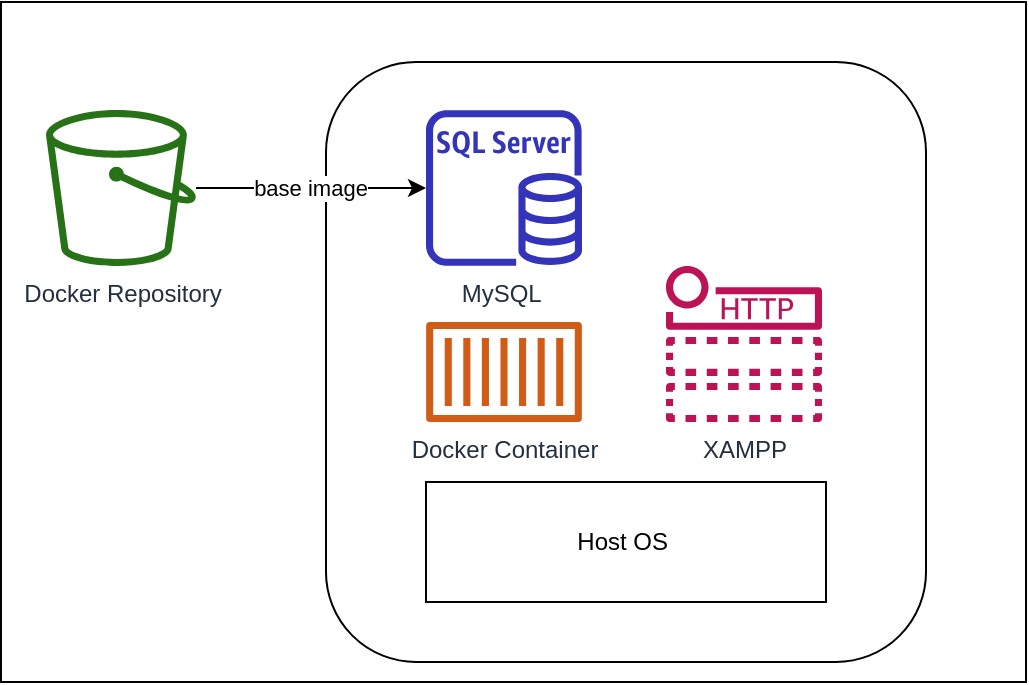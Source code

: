 <mxfile version="13.1.14" type="device" pages="3"><diagram id="Ht1M8jgEwFfnCIfOTk4-" name="Testumgebung MySQL"><mxGraphModel dx="1662" dy="1540" grid="1" gridSize="10" guides="1" tooltips="1" connect="1" arrows="1" fold="1" page="1" pageScale="1" pageWidth="1169" pageHeight="827" math="0" shadow="0"><root><mxCell id="0"/><mxCell id="1" parent="0"/><mxCell id="OrUhhqcgwLRyWvgkodlV-55" value="" style="rounded=0;whiteSpace=wrap;html=1;" vertex="1" parent="1"><mxGeometry x="7.5" y="-820" width="512.5" height="340" as="geometry"/></mxCell><mxCell id="OrUhhqcgwLRyWvgkodlV-5" value="" style="rounded=1;whiteSpace=wrap;html=1;" vertex="1" parent="1"><mxGeometry x="170" y="-790" width="300" height="300" as="geometry"/></mxCell><mxCell id="OrUhhqcgwLRyWvgkodlV-10" value="base image" style="edgeStyle=orthogonalEdgeStyle;rounded=0;orthogonalLoop=1;jettySize=auto;html=1;" edge="1" parent="1" source="UEzPUAAOIrF-is8g5C7q-177" target="OrUhhqcgwLRyWvgkodlV-3"><mxGeometry relative="1" as="geometry"><Array as="points"><mxPoint x="160" y="-727"/><mxPoint x="160" y="-727"/></Array></mxGeometry></mxCell><mxCell id="UEzPUAAOIrF-is8g5C7q-177" value="Docker Repository" style="outlineConnect=0;fontColor=#232F3E;gradientColor=none;fillColor=#277116;strokeColor=none;dashed=0;verticalLabelPosition=bottom;verticalAlign=top;align=center;html=1;fontSize=12;fontStyle=0;aspect=fixed;pointerEvents=1;shape=mxgraph.aws4.bucket;labelBackgroundColor=#ffffff;" parent="1" vertex="1"><mxGeometry x="30" y="-766" width="75" height="78" as="geometry"/></mxCell><mxCell id="OrUhhqcgwLRyWvgkodlV-3" value="MySQL&amp;nbsp;" style="outlineConnect=0;fontColor=#232F3E;gradientColor=none;fillColor=#3334B9;strokeColor=none;dashed=0;verticalLabelPosition=bottom;verticalAlign=top;align=center;html=1;fontSize=12;fontStyle=0;aspect=fixed;pointerEvents=1;shape=mxgraph.aws4.rds_sql_server_instance;" vertex="1" parent="1"><mxGeometry x="220" y="-766" width="78" height="78" as="geometry"/></mxCell><mxCell id="OrUhhqcgwLRyWvgkodlV-4" value="Docker Container" style="outlineConnect=0;fontColor=#232F3E;gradientColor=none;fillColor=#D05C17;strokeColor=none;dashed=0;verticalLabelPosition=bottom;verticalAlign=top;align=center;html=1;fontSize=12;fontStyle=0;aspect=fixed;pointerEvents=1;shape=mxgraph.aws4.container_1;" vertex="1" parent="1"><mxGeometry x="220" y="-660" width="78" height="50" as="geometry"/></mxCell><mxCell id="OrUhhqcgwLRyWvgkodlV-6" value="Host OS&amp;nbsp;" style="rounded=0;whiteSpace=wrap;html=1;" vertex="1" parent="1"><mxGeometry x="220" y="-580" width="200" height="60" as="geometry"/></mxCell><mxCell id="OrUhhqcgwLRyWvgkodlV-8" value="XAMPP" style="outlineConnect=0;fontColor=#232F3E;gradientColor=none;fillColor=#BC1356;strokeColor=none;dashed=0;verticalLabelPosition=bottom;verticalAlign=top;align=center;html=1;fontSize=12;fontStyle=0;aspect=fixed;pointerEvents=1;shape=mxgraph.aws4.http_notification;" vertex="1" parent="1"><mxGeometry x="340" y="-688" width="78" height="78" as="geometry"/></mxCell></root></mxGraphModel></diagram><diagram id="s1cNJxJRUsAx9vm8YYvA" name="Testumgebung MySQL Cluster"><mxGraphModel dx="1662" dy="1882" grid="1" gridSize="10" guides="1" tooltips="1" connect="1" arrows="1" fold="1" page="1" pageScale="1" pageWidth="827" pageHeight="1169" math="0" shadow="0"><root><mxCell id="3g7zQXU9kRCTcSNn7ZMQ-0"/><mxCell id="3g7zQXU9kRCTcSNn7ZMQ-1" parent="3g7zQXU9kRCTcSNn7ZMQ-0"/><mxCell id="3g7zQXU9kRCTcSNn7ZMQ-2" value="" style="rounded=0;whiteSpace=wrap;html=1;" vertex="1" parent="3g7zQXU9kRCTcSNn7ZMQ-1"><mxGeometry x="70" y="-900" width="1160" height="470" as="geometry"/></mxCell><mxCell id="3g7zQXU9kRCTcSNn7ZMQ-3" value="" style="rounded=1;whiteSpace=wrap;html=1;" vertex="1" parent="3g7zQXU9kRCTcSNn7ZMQ-1"><mxGeometry x="220" y="-770" width="800" height="300" as="geometry"/></mxCell><mxCell id="3g7zQXU9kRCTcSNn7ZMQ-4" value="" style="edgeStyle=orthogonalEdgeStyle;rounded=0;orthogonalLoop=1;jettySize=auto;html=1;" edge="1" parent="3g7zQXU9kRCTcSNn7ZMQ-1" source="3g7zQXU9kRCTcSNn7ZMQ-10" target="3g7zQXU9kRCTcSNn7ZMQ-11"><mxGeometry relative="1" as="geometry"><Array as="points"><mxPoint x="137" y="-788"/><mxPoint x="309" y="-788"/></Array></mxGeometry></mxCell><mxCell id="3g7zQXU9kRCTcSNn7ZMQ-5" style="edgeStyle=orthogonalEdgeStyle;rounded=0;orthogonalLoop=1;jettySize=auto;html=1;" edge="1" parent="3g7zQXU9kRCTcSNn7ZMQ-1" source="3g7zQXU9kRCTcSNn7ZMQ-10" target="3g7zQXU9kRCTcSNn7ZMQ-17"><mxGeometry relative="1" as="geometry"><Array as="points"><mxPoint x="137" y="-798"/><mxPoint x="409" y="-798"/></Array></mxGeometry></mxCell><mxCell id="3g7zQXU9kRCTcSNn7ZMQ-6" style="edgeStyle=orthogonalEdgeStyle;rounded=0;orthogonalLoop=1;jettySize=auto;html=1;" edge="1" parent="3g7zQXU9kRCTcSNn7ZMQ-1" source="3g7zQXU9kRCTcSNn7ZMQ-10" target="3g7zQXU9kRCTcSNn7ZMQ-18"><mxGeometry relative="1" as="geometry"><Array as="points"><mxPoint x="138" y="-808"/><mxPoint x="509" y="-808"/></Array></mxGeometry></mxCell><mxCell id="3g7zQXU9kRCTcSNn7ZMQ-7" style="edgeStyle=orthogonalEdgeStyle;rounded=0;orthogonalLoop=1;jettySize=auto;html=1;" edge="1" parent="3g7zQXU9kRCTcSNn7ZMQ-1" source="3g7zQXU9kRCTcSNn7ZMQ-10" target="3g7zQXU9kRCTcSNn7ZMQ-20"><mxGeometry relative="1" as="geometry"><Array as="points"><mxPoint x="137" y="-818"/><mxPoint x="609" y="-818"/></Array></mxGeometry></mxCell><mxCell id="3g7zQXU9kRCTcSNn7ZMQ-8" style="edgeStyle=orthogonalEdgeStyle;rounded=0;orthogonalLoop=1;jettySize=auto;html=1;" edge="1" parent="3g7zQXU9kRCTcSNn7ZMQ-1" source="3g7zQXU9kRCTcSNn7ZMQ-10" target="3g7zQXU9kRCTcSNn7ZMQ-22"><mxGeometry relative="1" as="geometry"><Array as="points"><mxPoint x="137" y="-830"/><mxPoint x="709" y="-830"/></Array></mxGeometry></mxCell><mxCell id="3g7zQXU9kRCTcSNn7ZMQ-9" style="edgeStyle=orthogonalEdgeStyle;rounded=0;orthogonalLoop=1;jettySize=auto;html=1;" edge="1" parent="3g7zQXU9kRCTcSNn7ZMQ-1" source="3g7zQXU9kRCTcSNn7ZMQ-10" target="3g7zQXU9kRCTcSNn7ZMQ-24"><mxGeometry relative="1" as="geometry"><Array as="points"><mxPoint x="137" y="-840"/><mxPoint x="800" y="-840"/></Array></mxGeometry></mxCell><mxCell id="3g7zQXU9kRCTcSNn7ZMQ-10" value="Docker Repository" style="outlineConnect=0;fontColor=#232F3E;gradientColor=none;fillColor=#277116;strokeColor=none;dashed=0;verticalLabelPosition=bottom;verticalAlign=top;align=center;html=1;fontSize=12;fontStyle=0;aspect=fixed;pointerEvents=1;shape=mxgraph.aws4.bucket;labelBackgroundColor=#ffffff;" vertex="1" parent="3g7zQXU9kRCTcSNn7ZMQ-1"><mxGeometry x="100" y="-748" width="75" height="78" as="geometry"/></mxCell><mxCell id="3g7zQXU9kRCTcSNn7ZMQ-11" value="MySQL Cluster" style="outlineConnect=0;fontColor=#232F3E;gradientColor=none;fillColor=#3334B9;strokeColor=none;dashed=0;verticalLabelPosition=bottom;verticalAlign=top;align=center;html=1;fontSize=12;fontStyle=0;aspect=fixed;pointerEvents=1;shape=mxgraph.aws4.rds_sql_server_instance;" vertex="1" parent="3g7zQXU9kRCTcSNn7ZMQ-1"><mxGeometry x="270" y="-740" width="78" height="78" as="geometry"/></mxCell><mxCell id="3g7zQXU9kRCTcSNn7ZMQ-12" value="Docker Container" style="outlineConnect=0;fontColor=#232F3E;gradientColor=none;fillColor=#D05C17;strokeColor=none;dashed=0;verticalLabelPosition=bottom;verticalAlign=top;align=center;html=1;fontSize=12;fontStyle=0;aspect=fixed;pointerEvents=1;shape=mxgraph.aws4.container_1;" vertex="1" parent="3g7zQXU9kRCTcSNn7ZMQ-1"><mxGeometry x="270" y="-634" width="78" height="50" as="geometry"/></mxCell><mxCell id="3g7zQXU9kRCTcSNn7ZMQ-13" value="Host OS&amp;nbsp;" style="rounded=0;whiteSpace=wrap;html=1;" vertex="1" parent="3g7zQXU9kRCTcSNn7ZMQ-1"><mxGeometry x="260" y="-560" width="710" height="60" as="geometry"/></mxCell><mxCell id="3g7zQXU9kRCTcSNn7ZMQ-14" value="XAMPP" style="outlineConnect=0;fontColor=#232F3E;gradientColor=none;fillColor=#BC1356;strokeColor=none;dashed=0;verticalLabelPosition=bottom;verticalAlign=top;align=center;html=1;fontSize=12;fontStyle=0;aspect=fixed;pointerEvents=1;shape=mxgraph.aws4.http_notification;" vertex="1" parent="3g7zQXU9kRCTcSNn7ZMQ-1"><mxGeometry x="890" y="-668" width="78" height="78" as="geometry"/></mxCell><mxCell id="3g7zQXU9kRCTcSNn7ZMQ-15" value="Docker Container" style="outlineConnect=0;fontColor=#232F3E;gradientColor=none;fillColor=#D05C17;strokeColor=none;dashed=0;verticalLabelPosition=bottom;verticalAlign=top;align=center;html=1;fontSize=12;fontStyle=0;aspect=fixed;pointerEvents=1;shape=mxgraph.aws4.container_1;" vertex="1" parent="3g7zQXU9kRCTcSNn7ZMQ-1"><mxGeometry x="370" y="-634" width="78" height="50" as="geometry"/></mxCell><mxCell id="3g7zQXU9kRCTcSNn7ZMQ-16" value="Docker Container" style="outlineConnect=0;fontColor=#232F3E;gradientColor=none;fillColor=#D05C17;strokeColor=none;dashed=0;verticalLabelPosition=bottom;verticalAlign=top;align=center;html=1;fontSize=12;fontStyle=0;aspect=fixed;pointerEvents=1;shape=mxgraph.aws4.container_1;" vertex="1" parent="3g7zQXU9kRCTcSNn7ZMQ-1"><mxGeometry x="470" y="-634" width="78" height="50" as="geometry"/></mxCell><mxCell id="3g7zQXU9kRCTcSNn7ZMQ-17" value="NDB Storage" style="outlineConnect=0;fontColor=#232F3E;gradientColor=none;fillColor=#277116;strokeColor=none;dashed=0;verticalLabelPosition=bottom;verticalAlign=top;align=center;html=1;fontSize=12;fontStyle=0;aspect=fixed;pointerEvents=1;shape=mxgraph.aws4.volume;" vertex="1" parent="3g7zQXU9kRCTcSNn7ZMQ-1"><mxGeometry x="378" y="-740" width="62" height="78" as="geometry"/></mxCell><mxCell id="3g7zQXU9kRCTcSNn7ZMQ-18" value="NDB Storage" style="outlineConnect=0;fontColor=#232F3E;gradientColor=none;fillColor=#277116;strokeColor=none;dashed=0;verticalLabelPosition=bottom;verticalAlign=top;align=center;html=1;fontSize=12;fontStyle=0;aspect=fixed;pointerEvents=1;shape=mxgraph.aws4.volume;" vertex="1" parent="3g7zQXU9kRCTcSNn7ZMQ-1"><mxGeometry x="478" y="-740" width="62" height="78" as="geometry"/></mxCell><mxCell id="3g7zQXU9kRCTcSNn7ZMQ-19" value="Docker Container" style="outlineConnect=0;fontColor=#232F3E;gradientColor=none;fillColor=#D05C17;strokeColor=none;dashed=0;verticalLabelPosition=bottom;verticalAlign=top;align=center;html=1;fontSize=12;fontStyle=0;aspect=fixed;pointerEvents=1;shape=mxgraph.aws4.container_1;" vertex="1" parent="3g7zQXU9kRCTcSNn7ZMQ-1"><mxGeometry x="570" y="-634" width="78" height="50" as="geometry"/></mxCell><mxCell id="3g7zQXU9kRCTcSNn7ZMQ-20" value="NDB Storage" style="outlineConnect=0;fontColor=#232F3E;gradientColor=none;fillColor=#277116;strokeColor=none;dashed=0;verticalLabelPosition=bottom;verticalAlign=top;align=center;html=1;fontSize=12;fontStyle=0;aspect=fixed;pointerEvents=1;shape=mxgraph.aws4.volume;" vertex="1" parent="3g7zQXU9kRCTcSNn7ZMQ-1"><mxGeometry x="578" y="-740" width="62" height="78" as="geometry"/></mxCell><mxCell id="3g7zQXU9kRCTcSNn7ZMQ-21" value="Docker Container" style="outlineConnect=0;fontColor=#232F3E;gradientColor=none;fillColor=#D05C17;strokeColor=none;dashed=0;verticalLabelPosition=bottom;verticalAlign=top;align=center;html=1;fontSize=12;fontStyle=0;aspect=fixed;pointerEvents=1;shape=mxgraph.aws4.container_1;" vertex="1" parent="3g7zQXU9kRCTcSNn7ZMQ-1"><mxGeometry x="670" y="-634" width="78" height="50" as="geometry"/></mxCell><mxCell id="3g7zQXU9kRCTcSNn7ZMQ-22" value="NDB Storage" style="outlineConnect=0;fontColor=#232F3E;gradientColor=none;fillColor=#277116;strokeColor=none;dashed=0;verticalLabelPosition=bottom;verticalAlign=top;align=center;html=1;fontSize=12;fontStyle=0;aspect=fixed;pointerEvents=1;shape=mxgraph.aws4.volume;" vertex="1" parent="3g7zQXU9kRCTcSNn7ZMQ-1"><mxGeometry x="678" y="-740" width="62" height="78" as="geometry"/></mxCell><mxCell id="3g7zQXU9kRCTcSNn7ZMQ-23" value="Docker Container" style="outlineConnect=0;fontColor=#232F3E;gradientColor=none;fillColor=#D05C17;strokeColor=none;dashed=0;verticalLabelPosition=bottom;verticalAlign=top;align=center;html=1;fontSize=12;fontStyle=0;aspect=fixed;pointerEvents=1;shape=mxgraph.aws4.container_1;" vertex="1" parent="3g7zQXU9kRCTcSNn7ZMQ-1"><mxGeometry x="770" y="-634" width="78" height="50" as="geometry"/></mxCell><mxCell id="3g7zQXU9kRCTcSNn7ZMQ-24" value="NDB Management" style="outlineConnect=0;fontColor=#232F3E;gradientColor=none;fillColor=#277116;strokeColor=none;dashed=0;verticalLabelPosition=bottom;verticalAlign=top;align=center;html=1;fontSize=12;fontStyle=0;aspect=fixed;pointerEvents=1;shape=mxgraph.aws4.volume_gateway;" vertex="1" parent="3g7zQXU9kRCTcSNn7ZMQ-1"><mxGeometry x="777" y="-740" width="65" height="78" as="geometry"/></mxCell><mxCell id="3g7zQXU9kRCTcSNn7ZMQ-25" style="edgeStyle=orthogonalEdgeStyle;rounded=0;orthogonalLoop=1;jettySize=auto;html=1;" edge="1" parent="3g7zQXU9kRCTcSNn7ZMQ-1" source="3g7zQXU9kRCTcSNn7ZMQ-32" target="3g7zQXU9kRCTcSNn7ZMQ-11"><mxGeometry relative="1" as="geometry"><mxPoint x="1120" y="-802" as="sourcePoint"/><Array as="points"><mxPoint x="330" y="-788"/></Array></mxGeometry></mxCell><mxCell id="3g7zQXU9kRCTcSNn7ZMQ-26" style="edgeStyle=orthogonalEdgeStyle;rounded=0;orthogonalLoop=1;jettySize=auto;html=1;" edge="1" parent="3g7zQXU9kRCTcSNn7ZMQ-1" source="3g7zQXU9kRCTcSNn7ZMQ-32" target="3g7zQXU9kRCTcSNn7ZMQ-14"><mxGeometry relative="1" as="geometry"><Array as="points"><mxPoint x="929" y="-780"/></Array></mxGeometry></mxCell><mxCell id="3g7zQXU9kRCTcSNn7ZMQ-27" style="edgeStyle=orthogonalEdgeStyle;rounded=0;orthogonalLoop=1;jettySize=auto;html=1;" edge="1" parent="3g7zQXU9kRCTcSNn7ZMQ-1" source="3g7zQXU9kRCTcSNn7ZMQ-32" target="3g7zQXU9kRCTcSNn7ZMQ-17"><mxGeometry relative="1" as="geometry"><Array as="points"><mxPoint x="420" y="-797"/></Array></mxGeometry></mxCell><mxCell id="3g7zQXU9kRCTcSNn7ZMQ-28" style="edgeStyle=orthogonalEdgeStyle;rounded=0;orthogonalLoop=1;jettySize=auto;html=1;" edge="1" parent="3g7zQXU9kRCTcSNn7ZMQ-1" source="3g7zQXU9kRCTcSNn7ZMQ-32" target="3g7zQXU9kRCTcSNn7ZMQ-18"><mxGeometry relative="1" as="geometry"><mxPoint x="520" y="-740" as="targetPoint"/><Array as="points"><mxPoint x="520" y="-808"/></Array></mxGeometry></mxCell><mxCell id="3g7zQXU9kRCTcSNn7ZMQ-29" style="edgeStyle=orthogonalEdgeStyle;rounded=0;orthogonalLoop=1;jettySize=auto;html=1;" edge="1" parent="3g7zQXU9kRCTcSNn7ZMQ-1" source="3g7zQXU9kRCTcSNn7ZMQ-32" target="3g7zQXU9kRCTcSNn7ZMQ-20"><mxGeometry relative="1" as="geometry"><Array as="points"><mxPoint x="620" y="-817"/></Array></mxGeometry></mxCell><mxCell id="3g7zQXU9kRCTcSNn7ZMQ-30" style="edgeStyle=orthogonalEdgeStyle;rounded=0;orthogonalLoop=1;jettySize=auto;html=1;" edge="1" parent="3g7zQXU9kRCTcSNn7ZMQ-1" source="3g7zQXU9kRCTcSNn7ZMQ-32" target="3g7zQXU9kRCTcSNn7ZMQ-22"><mxGeometry relative="1" as="geometry"><Array as="points"><mxPoint x="720" y="-830"/></Array></mxGeometry></mxCell><mxCell id="3g7zQXU9kRCTcSNn7ZMQ-31" style="edgeStyle=orthogonalEdgeStyle;rounded=0;orthogonalLoop=1;jettySize=auto;html=1;" edge="1" parent="3g7zQXU9kRCTcSNn7ZMQ-1" source="3g7zQXU9kRCTcSNn7ZMQ-32" target="3g7zQXU9kRCTcSNn7ZMQ-24"><mxGeometry relative="1" as="geometry"><Array as="points"><mxPoint x="1158" y="-841"/><mxPoint x="810" y="-841"/></Array></mxGeometry></mxCell><mxCell id="3g7zQXU9kRCTcSNn7ZMQ-32" value="Gitlab" style="outlineConnect=0;fontColor=#232F3E;gradientColor=none;fillColor=#277116;strokeColor=none;dashed=0;verticalLabelPosition=bottom;verticalAlign=top;align=center;html=1;fontSize=12;fontStyle=0;aspect=fixed;pointerEvents=1;shape=mxgraph.aws4.bucket;" vertex="1" parent="3g7zQXU9kRCTcSNn7ZMQ-1"><mxGeometry x="1120" y="-748" width="75" height="78" as="geometry"/></mxCell><mxCell id="3g7zQXU9kRCTcSNn7ZMQ-33" value="Config" style="text;html=1;strokeColor=none;fillColor=none;align=center;verticalAlign=middle;whiteSpace=wrap;rounded=0;" vertex="1" parent="3g7zQXU9kRCTcSNn7ZMQ-1"><mxGeometry x="1010" y="-870" width="40" height="20" as="geometry"/></mxCell><mxCell id="3g7zQXU9kRCTcSNn7ZMQ-34" value="" style="endArrow=none;dashed=1;html=1;entryX=0.5;entryY=1;entryDx=0;entryDy=0;" edge="1" parent="3g7zQXU9kRCTcSNn7ZMQ-1" target="3g7zQXU9kRCTcSNn7ZMQ-33"><mxGeometry width="50" height="50" relative="1" as="geometry"><mxPoint x="1065" y="-771" as="sourcePoint"/><mxPoint x="940" y="-950" as="targetPoint"/></mxGeometry></mxCell><mxCell id="3g7zQXU9kRCTcSNn7ZMQ-35" value="Base Image" style="text;html=1;strokeColor=none;fillColor=none;align=center;verticalAlign=middle;whiteSpace=wrap;rounded=0;" vertex="1" parent="3g7zQXU9kRCTcSNn7ZMQ-1"><mxGeometry x="150" y="-865" width="70" height="20" as="geometry"/></mxCell><mxCell id="3g7zQXU9kRCTcSNn7ZMQ-36" value="" style="endArrow=none;dashed=1;html=1;entryX=0.5;entryY=1;entryDx=0;entryDy=0;" edge="1" parent="3g7zQXU9kRCTcSNn7ZMQ-1" target="3g7zQXU9kRCTcSNn7ZMQ-35"><mxGeometry width="50" height="50" relative="1" as="geometry"><mxPoint x="205" y="-762" as="sourcePoint"/><mxPoint x="80" y="-941" as="targetPoint"/><Array as="points"><mxPoint x="200" y="-780"/></Array></mxGeometry></mxCell></root></mxGraphModel></diagram><diagram id="rQtl1UUqE0YOiHzTiElS" name="Produktivumgebung MySQL"><mxGraphModel dx="1662" dy="1882" grid="1" gridSize="10" guides="1" tooltips="1" connect="1" arrows="1" fold="1" page="1" pageScale="1" pageWidth="827" pageHeight="1169" math="0" shadow="0"><root><mxCell id="8pJP5E3QV3kLcKgRpAEM-0"/><mxCell id="8pJP5E3QV3kLcKgRpAEM-1" parent="8pJP5E3QV3kLcKgRpAEM-0"/><mxCell id="nPuLtP0pvD5cp2nF5om8-0" value="" style="rounded=0;whiteSpace=wrap;html=1;" vertex="1" parent="8pJP5E3QV3kLcKgRpAEM-1"><mxGeometry x="300" y="-820" width="360" height="480" as="geometry"/></mxCell><mxCell id="nPuLtP0pvD5cp2nF5om8-1" value="" style="rounded=1;whiteSpace=wrap;html=1;" vertex="1" parent="8pJP5E3QV3kLcKgRpAEM-1"><mxGeometry x="332.5" y="-720" width="300" height="230" as="geometry"/></mxCell><mxCell id="nPuLtP0pvD5cp2nF5om8-4" value="MySQL&amp;nbsp;" style="outlineConnect=0;fontColor=#232F3E;gradientColor=none;fillColor=#3334B9;strokeColor=none;dashed=0;verticalLabelPosition=bottom;verticalAlign=top;align=center;html=1;fontSize=12;fontStyle=0;aspect=fixed;pointerEvents=1;shape=mxgraph.aws4.rds_sql_server_instance;" vertex="1" parent="8pJP5E3QV3kLcKgRpAEM-1"><mxGeometry x="387.25" y="-688" width="78" height="78" as="geometry"/></mxCell><mxCell id="nPuLtP0pvD5cp2nF5om8-6" value="Host OS&amp;nbsp;" style="rounded=0;whiteSpace=wrap;html=1;" vertex="1" parent="8pJP5E3QV3kLcKgRpAEM-1"><mxGeometry x="382.5" y="-580" width="200" height="60" as="geometry"/></mxCell><mxCell id="nPuLtP0pvD5cp2nF5om8-7" value="XAMPP" style="outlineConnect=0;fontColor=#232F3E;gradientColor=none;fillColor=#BC1356;strokeColor=none;dashed=0;verticalLabelPosition=bottom;verticalAlign=top;align=center;html=1;fontSize=12;fontStyle=0;aspect=fixed;pointerEvents=1;shape=mxgraph.aws4.http_notification;" vertex="1" parent="8pJP5E3QV3kLcKgRpAEM-1"><mxGeometry x="502.5" y="-688" width="78" height="78" as="geometry"/></mxCell><mxCell id="nPuLtP0pvD5cp2nF5om8-8" value="Enterpriselab VM" style="rounded=1;whiteSpace=wrap;html=1;" vertex="1" parent="8pJP5E3QV3kLcKgRpAEM-1"><mxGeometry x="330" y="-480" width="302.5" height="60" as="geometry"/></mxCell></root></mxGraphModel></diagram></mxfile>